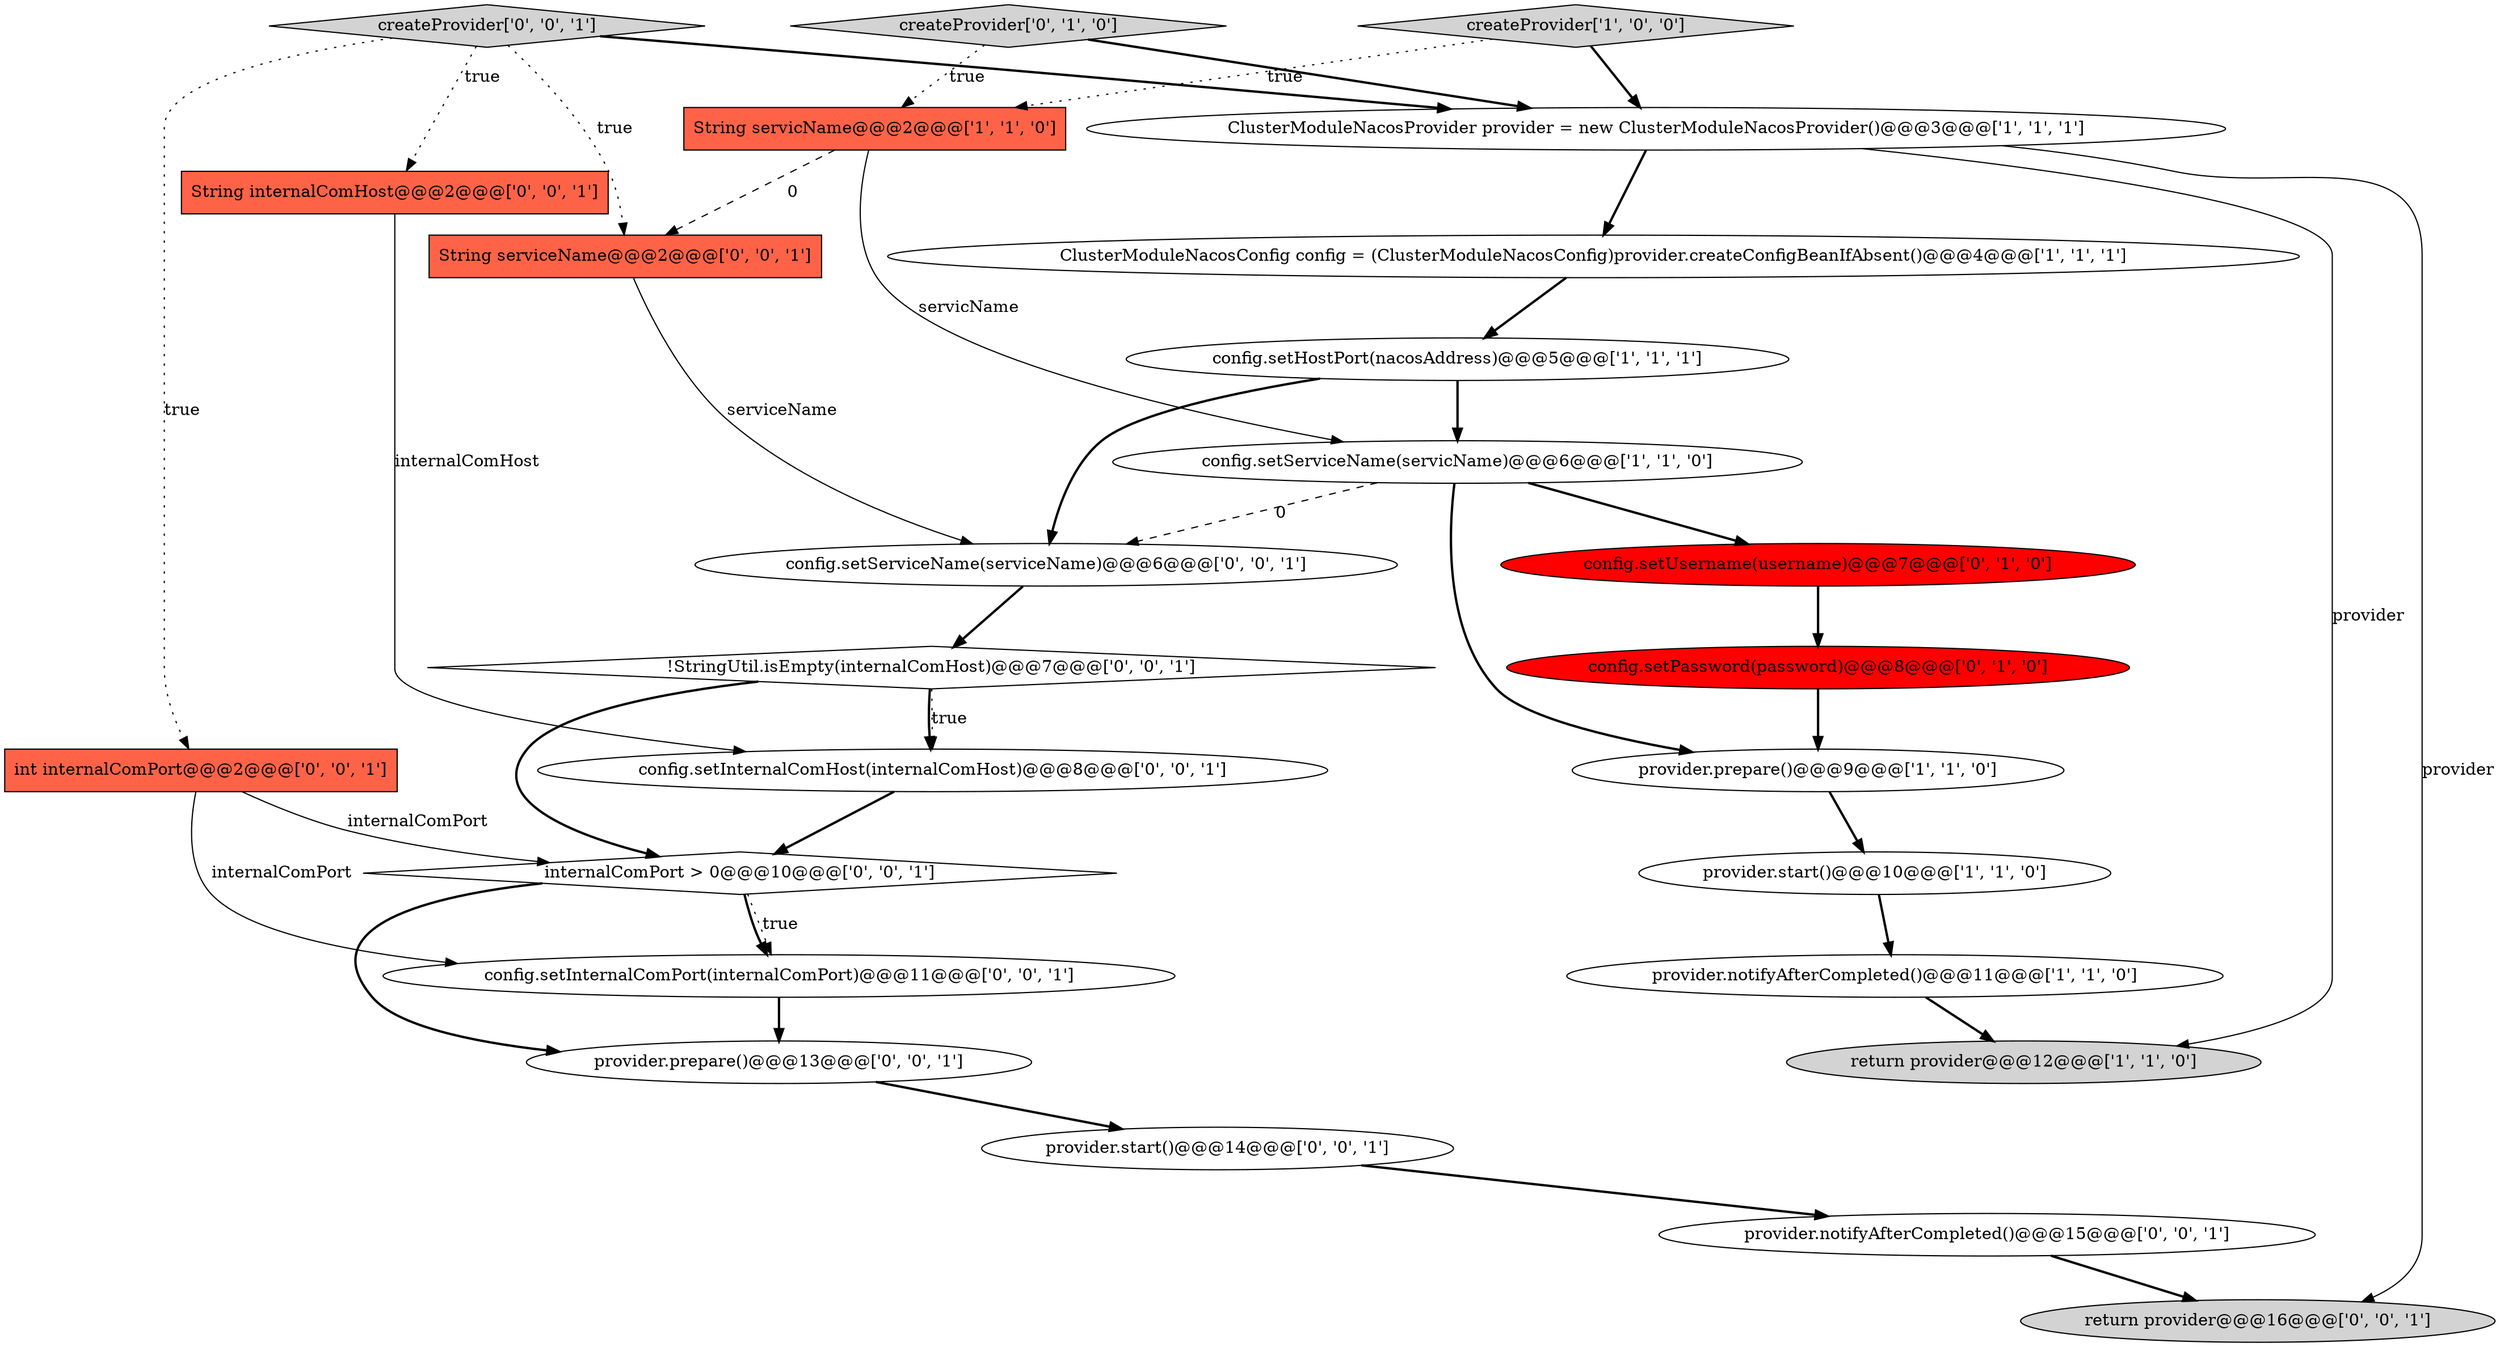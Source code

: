 digraph {
23 [style = filled, label = "return provider@@@16@@@['0', '0', '1']", fillcolor = lightgray, shape = ellipse image = "AAA0AAABBB3BBB"];
20 [style = filled, label = "int internalComPort@@@2@@@['0', '0', '1']", fillcolor = tomato, shape = box image = "AAA0AAABBB3BBB"];
25 [style = filled, label = "String serviceName@@@2@@@['0', '0', '1']", fillcolor = tomato, shape = box image = "AAA0AAABBB3BBB"];
2 [style = filled, label = "provider.prepare()@@@9@@@['1', '1', '0']", fillcolor = white, shape = ellipse image = "AAA0AAABBB1BBB"];
6 [style = filled, label = "config.setServiceName(servicName)@@@6@@@['1', '1', '0']", fillcolor = white, shape = ellipse image = "AAA0AAABBB1BBB"];
7 [style = filled, label = "provider.start()@@@10@@@['1', '1', '0']", fillcolor = white, shape = ellipse image = "AAA0AAABBB1BBB"];
18 [style = filled, label = "String internalComHost@@@2@@@['0', '0', '1']", fillcolor = tomato, shape = box image = "AAA0AAABBB3BBB"];
4 [style = filled, label = "String servicName@@@2@@@['1', '1', '0']", fillcolor = tomato, shape = box image = "AAA0AAABBB1BBB"];
22 [style = filled, label = "internalComPort > 0@@@10@@@['0', '0', '1']", fillcolor = white, shape = diamond image = "AAA0AAABBB3BBB"];
19 [style = filled, label = "createProvider['0', '0', '1']", fillcolor = lightgray, shape = diamond image = "AAA0AAABBB3BBB"];
1 [style = filled, label = "provider.notifyAfterCompleted()@@@11@@@['1', '1', '0']", fillcolor = white, shape = ellipse image = "AAA0AAABBB1BBB"];
15 [style = filled, label = "config.setServiceName(serviceName)@@@6@@@['0', '0', '1']", fillcolor = white, shape = ellipse image = "AAA0AAABBB3BBB"];
8 [style = filled, label = "return provider@@@12@@@['1', '1', '0']", fillcolor = lightgray, shape = ellipse image = "AAA0AAABBB1BBB"];
21 [style = filled, label = "!StringUtil.isEmpty(internalComHost)@@@7@@@['0', '0', '1']", fillcolor = white, shape = diamond image = "AAA0AAABBB3BBB"];
5 [style = filled, label = "config.setHostPort(nacosAddress)@@@5@@@['1', '1', '1']", fillcolor = white, shape = ellipse image = "AAA0AAABBB1BBB"];
13 [style = filled, label = "provider.notifyAfterCompleted()@@@15@@@['0', '0', '1']", fillcolor = white, shape = ellipse image = "AAA0AAABBB3BBB"];
16 [style = filled, label = "provider.start()@@@14@@@['0', '0', '1']", fillcolor = white, shape = ellipse image = "AAA0AAABBB3BBB"];
17 [style = filled, label = "config.setInternalComPort(internalComPort)@@@11@@@['0', '0', '1']", fillcolor = white, shape = ellipse image = "AAA0AAABBB3BBB"];
9 [style = filled, label = "createProvider['1', '0', '0']", fillcolor = lightgray, shape = diamond image = "AAA0AAABBB1BBB"];
24 [style = filled, label = "config.setInternalComHost(internalComHost)@@@8@@@['0', '0', '1']", fillcolor = white, shape = ellipse image = "AAA0AAABBB3BBB"];
14 [style = filled, label = "provider.prepare()@@@13@@@['0', '0', '1']", fillcolor = white, shape = ellipse image = "AAA0AAABBB3BBB"];
0 [style = filled, label = "ClusterModuleNacosProvider provider = new ClusterModuleNacosProvider()@@@3@@@['1', '1', '1']", fillcolor = white, shape = ellipse image = "AAA0AAABBB1BBB"];
3 [style = filled, label = "ClusterModuleNacosConfig config = (ClusterModuleNacosConfig)provider.createConfigBeanIfAbsent()@@@4@@@['1', '1', '1']", fillcolor = white, shape = ellipse image = "AAA0AAABBB1BBB"];
12 [style = filled, label = "createProvider['0', '1', '0']", fillcolor = lightgray, shape = diamond image = "AAA0AAABBB2BBB"];
10 [style = filled, label = "config.setUsername(username)@@@7@@@['0', '1', '0']", fillcolor = red, shape = ellipse image = "AAA1AAABBB2BBB"];
11 [style = filled, label = "config.setPassword(password)@@@8@@@['0', '1', '0']", fillcolor = red, shape = ellipse image = "AAA1AAABBB2BBB"];
0->3 [style = bold, label=""];
14->16 [style = bold, label=""];
16->13 [style = bold, label=""];
19->25 [style = dotted, label="true"];
7->1 [style = bold, label=""];
1->8 [style = bold, label=""];
9->0 [style = bold, label=""];
15->21 [style = bold, label=""];
19->20 [style = dotted, label="true"];
18->24 [style = solid, label="internalComHost"];
19->18 [style = dotted, label="true"];
5->15 [style = bold, label=""];
4->6 [style = solid, label="servicName"];
21->24 [style = bold, label=""];
24->22 [style = bold, label=""];
12->0 [style = bold, label=""];
11->2 [style = bold, label=""];
19->0 [style = bold, label=""];
6->2 [style = bold, label=""];
25->15 [style = solid, label="serviceName"];
20->17 [style = solid, label="internalComPort"];
4->25 [style = dashed, label="0"];
20->22 [style = solid, label="internalComPort"];
3->5 [style = bold, label=""];
5->6 [style = bold, label=""];
21->24 [style = dotted, label="true"];
0->8 [style = solid, label="provider"];
21->22 [style = bold, label=""];
17->14 [style = bold, label=""];
0->23 [style = solid, label="provider"];
6->15 [style = dashed, label="0"];
6->10 [style = bold, label=""];
13->23 [style = bold, label=""];
22->17 [style = bold, label=""];
9->4 [style = dotted, label="true"];
22->17 [style = dotted, label="true"];
12->4 [style = dotted, label="true"];
2->7 [style = bold, label=""];
22->14 [style = bold, label=""];
10->11 [style = bold, label=""];
}
